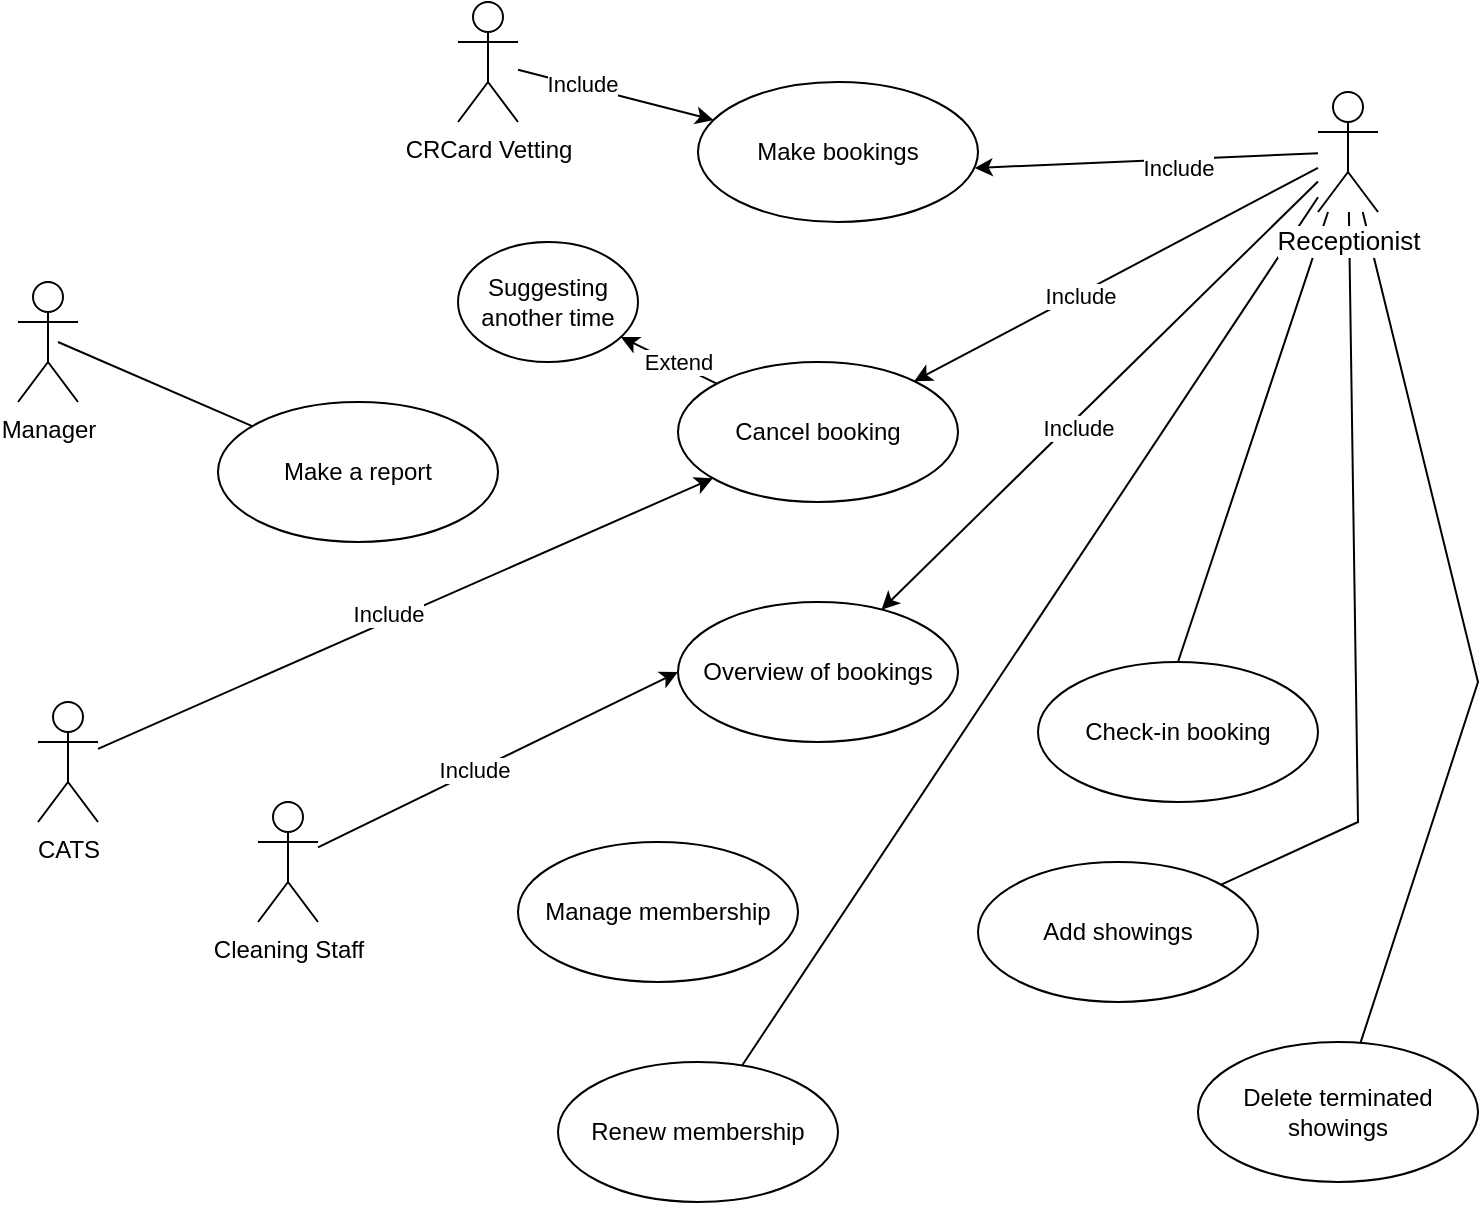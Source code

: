 <mxfile version="15.9.1" type="device"><diagram id="sqMlbcpovPHYRsoKaKRG" name="Page-1"><mxGraphModel dx="561" dy="313" grid="1" gridSize="10" guides="1" tooltips="1" connect="1" arrows="1" fold="1" page="1" pageScale="1" pageWidth="850" pageHeight="1100" math="0" shadow="0"><root><mxCell id="0"/><mxCell id="1" parent="0"/><mxCell id="DFO13R2KjsrLsJxbYKgx-1" value="Manager" style="shape=umlActor;verticalLabelPosition=bottom;verticalAlign=top;html=1;" parent="1" vertex="1"><mxGeometry x="60" y="160" width="30" height="60" as="geometry"/></mxCell><mxCell id="DFO13R2KjsrLsJxbYKgx-7" value="Cleaning Staff" style="shape=umlActor;verticalLabelPosition=bottom;verticalAlign=top;html=1;" parent="1" vertex="1"><mxGeometry x="180" y="420" width="30" height="60" as="geometry"/></mxCell><mxCell id="DFO13R2KjsrLsJxbYKgx-8" value="CRCard Vetting" style="shape=umlActor;verticalLabelPosition=bottom;verticalAlign=top;html=1;" parent="1" vertex="1"><mxGeometry x="280" y="20" width="30" height="60" as="geometry"/></mxCell><mxCell id="DFO13R2KjsrLsJxbYKgx-9" value="CATS" style="shape=umlActor;verticalLabelPosition=bottom;verticalAlign=top;html=1;" parent="1" vertex="1"><mxGeometry x="70" y="370" width="30" height="60" as="geometry"/></mxCell><mxCell id="DFO13R2KjsrLsJxbYKgx-13" value="Manage membership" style="ellipse;whiteSpace=wrap;html=1;" parent="1" vertex="1"><mxGeometry x="310" y="440" width="140" height="70" as="geometry"/></mxCell><mxCell id="DFO13R2KjsrLsJxbYKgx-14" value="Add showings" style="ellipse;whiteSpace=wrap;html=1;" parent="1" vertex="1"><mxGeometry x="540" y="450" width="140" height="70" as="geometry"/></mxCell><mxCell id="DFO13R2KjsrLsJxbYKgx-18" value="Renew membership" style="ellipse;whiteSpace=wrap;html=1;" parent="1" vertex="1"><mxGeometry x="330" y="550" width="140" height="70" as="geometry"/></mxCell><mxCell id="DFO13R2KjsrLsJxbYKgx-19" value="Overview of bookings" style="ellipse;whiteSpace=wrap;html=1;" parent="1" vertex="1"><mxGeometry x="390" y="320" width="140" height="70" as="geometry"/></mxCell><mxCell id="DFO13R2KjsrLsJxbYKgx-20" value="Delete terminated showings" style="ellipse;whiteSpace=wrap;html=1;" parent="1" vertex="1"><mxGeometry x="650" y="540" width="140" height="70" as="geometry"/></mxCell><mxCell id="DFO13R2KjsrLsJxbYKgx-21" value="Check-in booking" style="ellipse;whiteSpace=wrap;html=1;" parent="1" vertex="1"><mxGeometry x="570" y="350" width="140" height="70" as="geometry"/></mxCell><mxCell id="DFO13R2KjsrLsJxbYKgx-22" value="Cancel booking" style="ellipse;whiteSpace=wrap;html=1;" parent="1" vertex="1"><mxGeometry x="390" y="200" width="140" height="70" as="geometry"/></mxCell><mxCell id="DFO13R2KjsrLsJxbYKgx-24" value="Make a report" style="ellipse;whiteSpace=wrap;html=1;" parent="1" vertex="1"><mxGeometry x="160" y="220" width="140" height="70" as="geometry"/></mxCell><mxCell id="DFO13R2KjsrLsJxbYKgx-25" value="Make bookings" style="ellipse;whiteSpace=wrap;html=1;" parent="1" vertex="1"><mxGeometry x="400" y="60" width="140" height="70" as="geometry"/></mxCell><mxCell id="DFO13R2KjsrLsJxbYKgx-26" value="Suggesting another time" style="ellipse;whiteSpace=wrap;html=1;" parent="1" vertex="1"><mxGeometry x="280" y="140" width="90" height="60" as="geometry"/></mxCell><mxCell id="DFO13R2KjsrLsJxbYKgx-30" value="" style="endArrow=none;html=1;rounded=0;" parent="1" source="DFO13R2KjsrLsJxbYKgx-18" target="DFO13R2KjsrLsJxbYKgx-12" edge="1"><mxGeometry width="50" height="50" relative="1" as="geometry"><mxPoint x="710" y="280" as="sourcePoint"/><mxPoint x="690" y="140" as="targetPoint"/></mxGeometry></mxCell><mxCell id="DFO13R2KjsrLsJxbYKgx-32" value="" style="endArrow=none;html=1;rounded=0;" parent="1" source="DFO13R2KjsrLsJxbYKgx-14" target="DFO13R2KjsrLsJxbYKgx-12" edge="1"><mxGeometry width="50" height="50" relative="1" as="geometry"><mxPoint x="760" y="340" as="sourcePoint"/><mxPoint x="720" y="140" as="targetPoint"/><Array as="points"><mxPoint x="730" y="430"/></Array></mxGeometry></mxCell><mxCell id="DFO13R2KjsrLsJxbYKgx-33" value="" style="endArrow=none;html=1;rounded=0;exitX=0.5;exitY=0;exitDx=0;exitDy=0;" parent="1" source="DFO13R2KjsrLsJxbYKgx-21" target="DFO13R2KjsrLsJxbYKgx-12" edge="1"><mxGeometry width="50" height="50" relative="1" as="geometry"><mxPoint x="670" y="270" as="sourcePoint"/><mxPoint x="710" y="140" as="targetPoint"/><Array as="points"/></mxGeometry></mxCell><mxCell id="DFO13R2KjsrLsJxbYKgx-34" value="" style="endArrow=none;html=1;rounded=0;" parent="1" source="DFO13R2KjsrLsJxbYKgx-20" target="DFO13R2KjsrLsJxbYKgx-12" edge="1"><mxGeometry width="50" height="50" relative="1" as="geometry"><mxPoint x="740" y="560" as="sourcePoint"/><mxPoint x="740" y="140" as="targetPoint"/><Array as="points"><mxPoint x="790" y="360"/></Array></mxGeometry></mxCell><mxCell id="DFO13R2KjsrLsJxbYKgx-36" value="" style="endArrow=classic;html=1;rounded=0;" parent="1" source="DFO13R2KjsrLsJxbYKgx-12" target="DFO13R2KjsrLsJxbYKgx-22" edge="1"><mxGeometry width="50" height="50" relative="1" as="geometry"><mxPoint x="560" y="210" as="sourcePoint"/><mxPoint x="610" y="160" as="targetPoint"/></mxGeometry></mxCell><mxCell id="DFO13R2KjsrLsJxbYKgx-39" value="Include" style="edgeLabel;html=1;align=center;verticalAlign=middle;resizable=0;points=[];" parent="DFO13R2KjsrLsJxbYKgx-36" vertex="1" connectable="0"><mxGeometry x="0.188" y="1" relative="1" as="geometry"><mxPoint as="offset"/></mxGeometry></mxCell><mxCell id="DFO13R2KjsrLsJxbYKgx-37" value="" style="endArrow=classic;html=1;rounded=0;" parent="1" source="DFO13R2KjsrLsJxbYKgx-9" target="DFO13R2KjsrLsJxbYKgx-22" edge="1"><mxGeometry width="50" height="50" relative="1" as="geometry"><mxPoint x="230" y="420" as="sourcePoint"/><mxPoint x="280" y="370" as="targetPoint"/></mxGeometry></mxCell><mxCell id="DFO13R2KjsrLsJxbYKgx-38" value="Include" style="edgeLabel;html=1;align=center;verticalAlign=middle;resizable=0;points=[];" parent="DFO13R2KjsrLsJxbYKgx-37" vertex="1" connectable="0"><mxGeometry x="-0.048" y="3" relative="1" as="geometry"><mxPoint as="offset"/></mxGeometry></mxCell><mxCell id="DFO13R2KjsrLsJxbYKgx-40" value="" style="endArrow=classic;html=1;rounded=0;" parent="1" source="DFO13R2KjsrLsJxbYKgx-22" target="DFO13R2KjsrLsJxbYKgx-26" edge="1"><mxGeometry width="50" height="50" relative="1" as="geometry"><mxPoint x="410" y="190" as="sourcePoint"/><mxPoint x="460" y="140" as="targetPoint"/></mxGeometry></mxCell><mxCell id="DFO13R2KjsrLsJxbYKgx-44" value="Extend" style="edgeLabel;html=1;align=center;verticalAlign=middle;resizable=0;points=[];" parent="DFO13R2KjsrLsJxbYKgx-40" vertex="1" connectable="0"><mxGeometry x="-0.155" y="-1" relative="1" as="geometry"><mxPoint as="offset"/></mxGeometry></mxCell><mxCell id="DFO13R2KjsrLsJxbYKgx-41" value="" style="endArrow=classic;html=1;rounded=0;entryX=0;entryY=0.5;entryDx=0;entryDy=0;" parent="1" source="DFO13R2KjsrLsJxbYKgx-7" target="DFO13R2KjsrLsJxbYKgx-19" edge="1"><mxGeometry width="50" height="50" relative="1" as="geometry"><mxPoint x="160" y="380" as="sourcePoint"/><mxPoint x="230" y="410" as="targetPoint"/></mxGeometry></mxCell><mxCell id="DFO13R2KjsrLsJxbYKgx-42" value="Include" style="edgeLabel;html=1;align=center;verticalAlign=middle;resizable=0;points=[];" parent="DFO13R2KjsrLsJxbYKgx-41" vertex="1" connectable="0"><mxGeometry x="-0.131" y="1" relative="1" as="geometry"><mxPoint as="offset"/></mxGeometry></mxCell><mxCell id="DFO13R2KjsrLsJxbYKgx-43" value="" style="endArrow=none;html=1;rounded=0;" parent="1" target="DFO13R2KjsrLsJxbYKgx-24" edge="1"><mxGeometry width="50" height="50" relative="1" as="geometry"><mxPoint x="80" y="190" as="sourcePoint"/><mxPoint x="130" y="150" as="targetPoint"/></mxGeometry></mxCell><mxCell id="DFO13R2KjsrLsJxbYKgx-45" value="" style="endArrow=classic;html=1;rounded=0;" parent="1" source="DFO13R2KjsrLsJxbYKgx-12" target="DFO13R2KjsrLsJxbYKgx-19" edge="1"><mxGeometry width="50" height="50" relative="1" as="geometry"><mxPoint x="480" y="380" as="sourcePoint"/><mxPoint x="530" y="330" as="targetPoint"/></mxGeometry></mxCell><mxCell id="DFO13R2KjsrLsJxbYKgx-46" value="Include" style="edgeLabel;html=1;align=center;verticalAlign=middle;resizable=0;points=[];" parent="DFO13R2KjsrLsJxbYKgx-45" vertex="1" connectable="0"><mxGeometry x="0.125" y="3" relative="1" as="geometry"><mxPoint as="offset"/></mxGeometry></mxCell><mxCell id="DFO13R2KjsrLsJxbYKgx-48" value="" style="endArrow=classic;html=1;rounded=0;entryX=0.988;entryY=0.614;entryDx=0;entryDy=0;entryPerimeter=0;" parent="1" source="DFO13R2KjsrLsJxbYKgx-12" target="DFO13R2KjsrLsJxbYKgx-25" edge="1"><mxGeometry width="50" height="50" relative="1" as="geometry"><mxPoint x="600" y="130" as="sourcePoint"/><mxPoint x="650" y="80" as="targetPoint"/></mxGeometry></mxCell><mxCell id="DFO13R2KjsrLsJxbYKgx-49" value="Include" style="edgeLabel;html=1;align=center;verticalAlign=middle;resizable=0;points=[];" parent="DFO13R2KjsrLsJxbYKgx-48" vertex="1" connectable="0"><mxGeometry x="-0.178" y="4" relative="1" as="geometry"><mxPoint as="offset"/></mxGeometry></mxCell><mxCell id="DFO13R2KjsrLsJxbYKgx-50" value="" style="endArrow=classic;html=1;rounded=0;" parent="1" source="DFO13R2KjsrLsJxbYKgx-8" target="DFO13R2KjsrLsJxbYKgx-25" edge="1"><mxGeometry width="50" height="50" relative="1" as="geometry"><mxPoint x="360" y="80" as="sourcePoint"/><mxPoint x="410" y="30" as="targetPoint"/></mxGeometry></mxCell><mxCell id="DFO13R2KjsrLsJxbYKgx-51" value="Include" style="edgeLabel;html=1;align=center;verticalAlign=middle;resizable=0;points=[];" parent="DFO13R2KjsrLsJxbYKgx-50" vertex="1" connectable="0"><mxGeometry x="-0.351" y="1" relative="1" as="geometry"><mxPoint as="offset"/></mxGeometry></mxCell><mxCell id="DFO13R2KjsrLsJxbYKgx-12" value="Receptionist" style="shape=umlActor;verticalLabelPosition=bottom;verticalAlign=top;labelBorderColor=none;labelBackgroundColor=default;fontColor=default;horizontal=1;fontSize=13;spacing=2;strokeColor=default;fillColor=default;strokeWidth=1;shadow=0;sketch=0;labelPosition=center;align=center;html=1;" parent="1" vertex="1"><mxGeometry x="710" y="65" width="30" height="60" as="geometry"/></mxCell></root></mxGraphModel></diagram></mxfile>